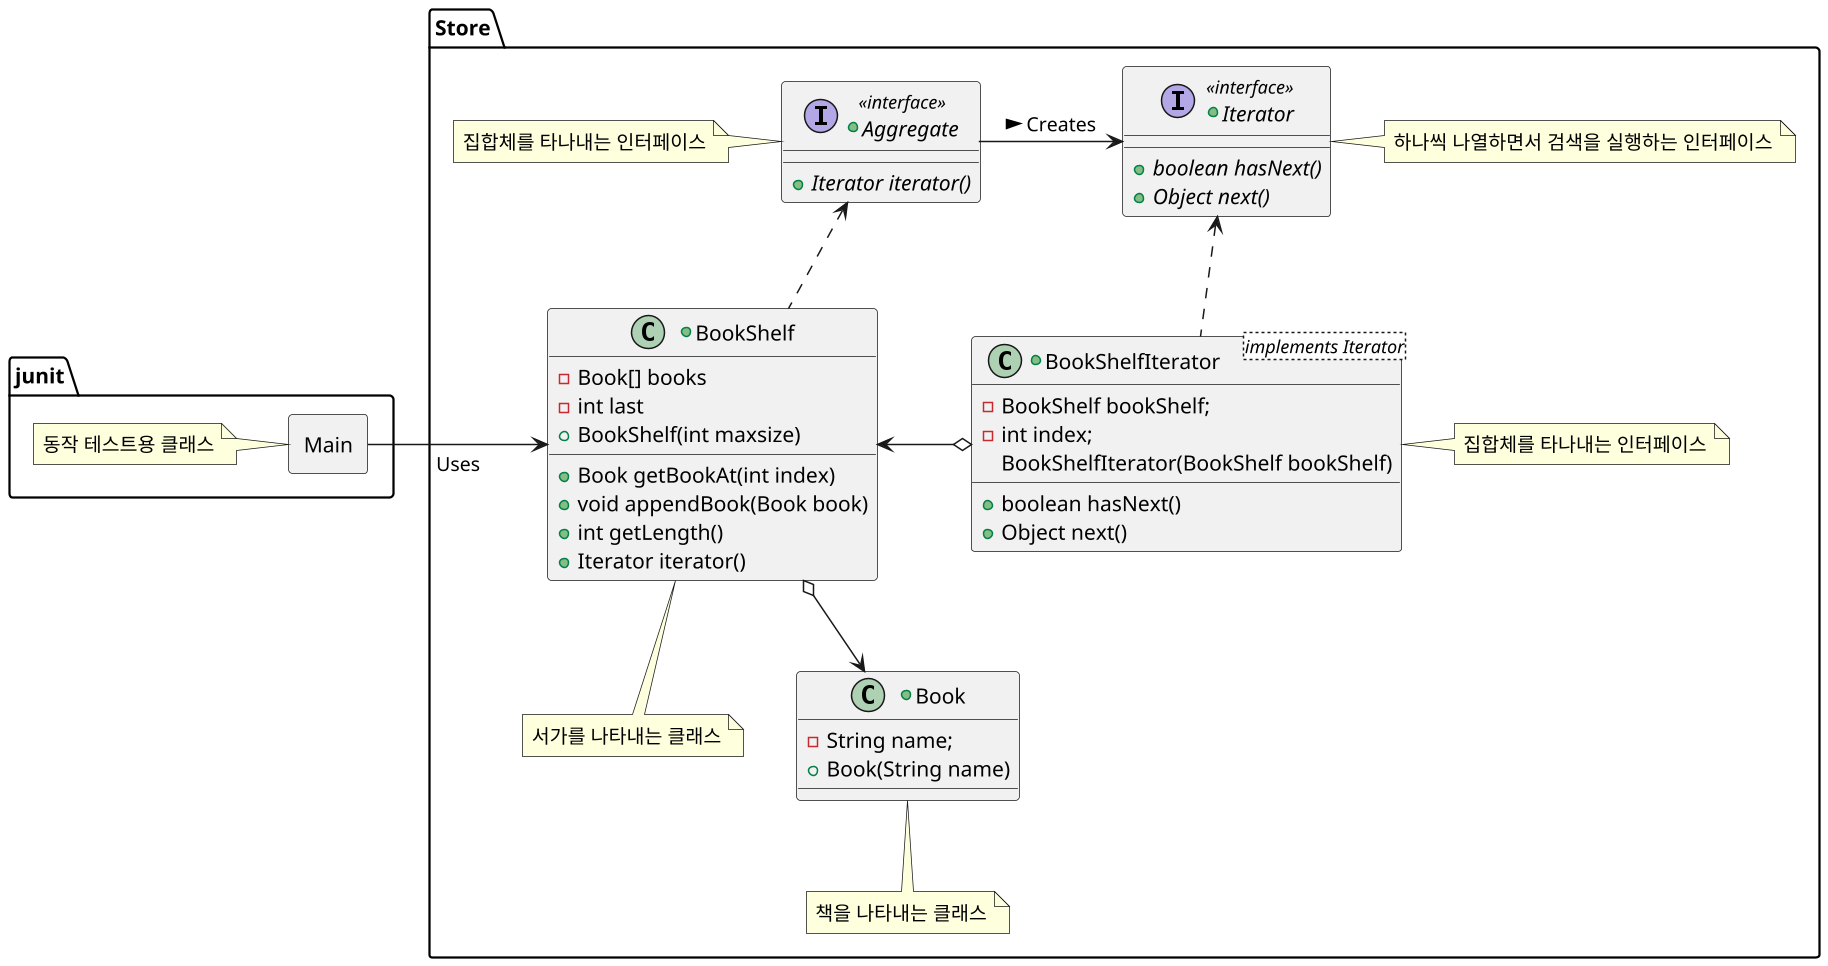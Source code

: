 @startuml
scale 1.5
allowmixing

package junit {
    rectangle Main
    note left of Main
    동작 테스트용 클래스
    end note
}

package Store {
    +interface Aggregate <<interface>> {
        +{abstract} Iterator iterator()
    }
    note left of Aggregate
        집합체를 타나내는 인터페이스
    end note

    +interface Iterator <<interface>> {
        +{abstract} boolean hasNext()
        +{abstract} Object next()
    }
    note right of Iterator
        하나씩 나열하면서 검색을 실행하는 인터페이스
    end note

    +class BookShelf {
        -Book[] books
        -int last
        {field}+BookShelf(int maxsize)
        +Book getBookAt(int index)
        +void appendBook(Book book)
        +int getLength()
        +Iterator iterator()
    }
    note bottom of BookShelf
        서가를 나타내는 클래스
    end note

    +class BookShelfIterator <implements Iterator> {
        -BookShelf bookShelf;
        -int index;
        {field}BookShelfIterator(BookShelf bookShelf)
        +boolean hasNext()
        +Object next()
    }
    note right of BookShelfIterator
        집합체를 타나내는 인터페이스
    end note

    +class Book {
        -String name;
        {field}+Book(String name)
    }
    note bottom of Book
        책을 나타내는 클래스
    end note
}

Main -right-> BookShelf : Uses
Aggregate -right-> Iterator : Creates >
BookShelf .up.> Aggregate
BookShelfIterator .up.> Iterator
BookShelfIterator o-left-> BookShelf
BookShelf o-down-> Book
@enduml